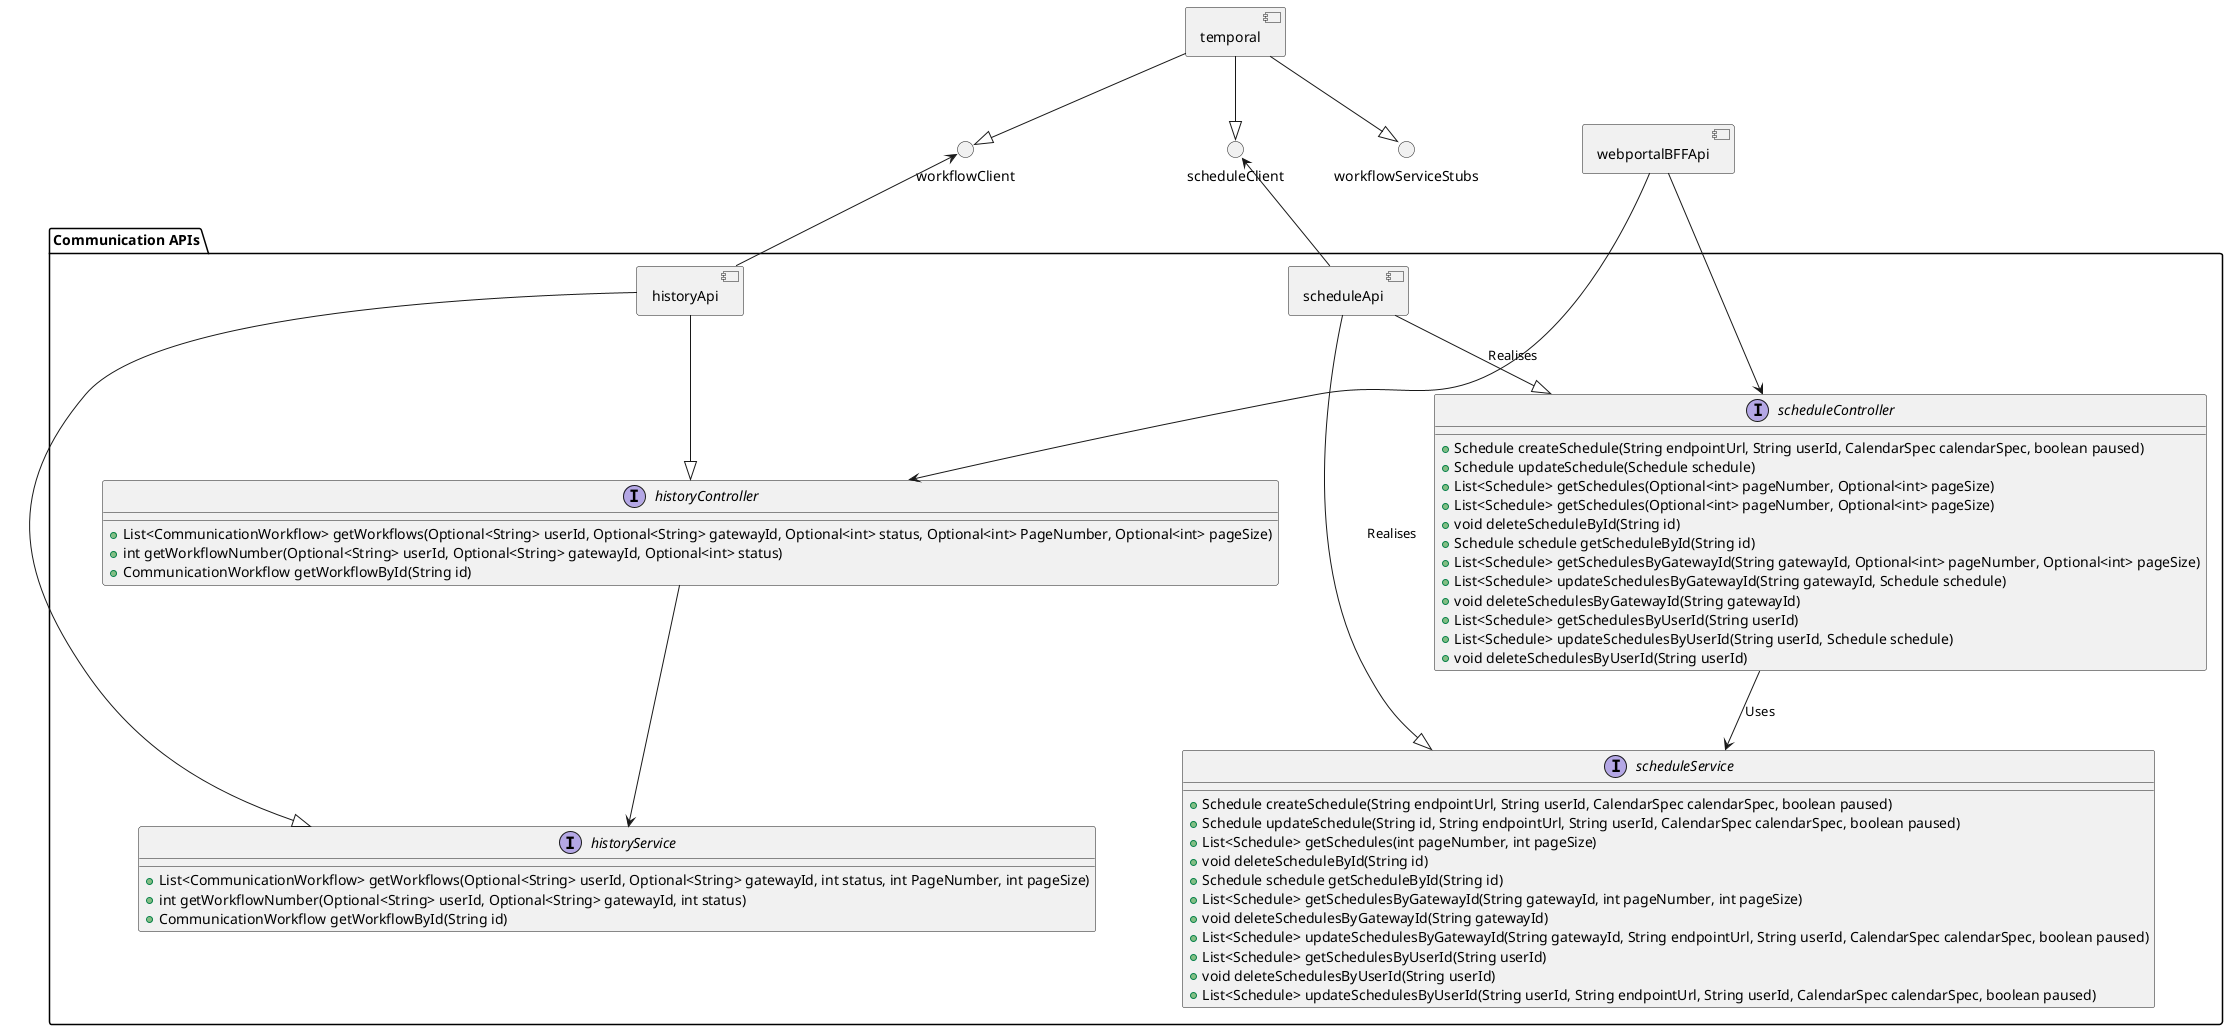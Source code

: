 @startuml Component Interfaces

component webportalBFFApi {

}

component temporal {
}

() workflowClient
() scheduleClient
() workflowServiceStubs


workflowServiceStubs <|-u- temporal
workflowClient <|-u- temporal
scheduleClient <|-u- temporal

package "Communication APIs" as communicationApis {

    component scheduleApi{

    }

    interface scheduleController{
        + Schedule createSchedule(String endpointUrl, String userId, CalendarSpec calendarSpec, boolean paused)
        + Schedule updateSchedule(Schedule schedule)
        + List<Schedule> getSchedules(Optional<int> pageNumber, Optional<int> pageSize)
        + List<Schedule> getSchedules(Optional<int> pageNumber, Optional<int> pageSize)
        + void deleteScheduleById(String id)
        + Schedule schedule getScheduleById(String id)
        + List<Schedule> getSchedulesByGatewayId(String gatewayId, Optional<int> pageNumber, Optional<int> pageSize)
        + List<Schedule> updateSchedulesByGatewayId(String gatewayId, Schedule schedule)
        + void deleteSchedulesByGatewayId(String gatewayId)
        + List<Schedule> getSchedulesByUserId(String userId)
        + List<Schedule> updateSchedulesByUserId(String userId, Schedule schedule)
        + void deleteSchedulesByUserId(String userId)
    }

    interface scheduleService {
        + Schedule createSchedule(String endpointUrl, String userId, CalendarSpec calendarSpec, boolean paused)
        + Schedule updateSchedule(String id, String endpointUrl, String userId, CalendarSpec calendarSpec, boolean paused)
        + List<Schedule> getSchedules(int pageNumber, int pageSize)
        + void deleteScheduleById(String id)
        + Schedule schedule getScheduleById(String id)
        + List<Schedule> getSchedulesByGatewayId(String gatewayId, int pageNumber, int pageSize)
        + void deleteSchedulesByGatewayId(String gatewayId)
        + List<Schedule> updateSchedulesByGatewayId(String gatewayId, String endpointUrl, String userId, CalendarSpec calendarSpec, boolean paused)
        + List<Schedule> getSchedulesByUserId(String userId)
        + void deleteSchedulesByUserId(String userId)
        + List<Schedule> updateSchedulesByUserId(String userId, String endpointUrl, String userId, CalendarSpec calendarSpec, boolean paused)
    }


    scheduleApi --|> scheduleService : Realises
    scheduleApi --|> scheduleController : Realises
    scheduleController --> scheduleService : Uses

    component historyApi {

    }

    interface historyController {
        + List<CommunicationWorkflow> getWorkflows(Optional<String> userId, Optional<String> gatewayId, Optional<int> status, Optional<int> PageNumber, Optional<int> pageSize)
        + int getWorkflowNumber(Optional<String> userId, Optional<String> gatewayId, Optional<int> status)
        + CommunicationWorkflow getWorkflowById(String id)
    }


    interface historyService {
        + List<CommunicationWorkflow> getWorkflows(Optional<String> userId, Optional<String> gatewayId, int status, int PageNumber, int pageSize)
        + int getWorkflowNumber(Optional<String> userId, Optional<String> gatewayId, int status)
        + CommunicationWorkflow getWorkflowById(String id)
    }

    historyApi --|> historyService
    historyApi --|> historyController
    historyController --> historyService
    
}


webportalBFFApi ---> historyController
webportalBFFApi ---> scheduleController
scheduleClient <-- scheduleApi
workflowClient <-- historyApi
@enduml